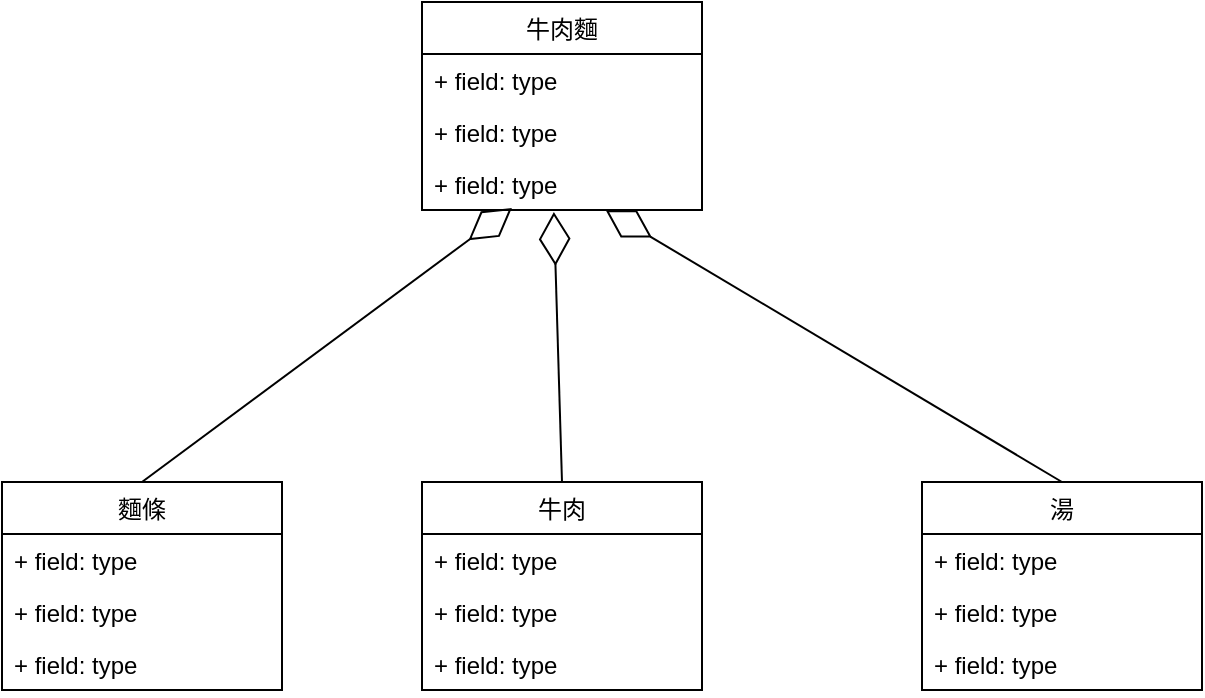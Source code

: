 <mxfile version="17.4.5" type="device" pages="2"><diagram name="聚合" id="b5b7bab2-c9e2-2cf4-8b2a-24fd1a2a6d21"><mxGraphModel dx="1422" dy="794" grid="1" gridSize="10" guides="1" tooltips="1" connect="1" arrows="1" fold="1" page="1" pageScale="1" pageWidth="827" pageHeight="1169" background="none" math="0" shadow="0"><root><mxCell id="0"/><mxCell id="1" parent="0"/><mxCell id="Rj8HyhtmXGFSEvjIKAtd-20" value="牛肉麵" style="swimlane;fontStyle=0;childLayout=stackLayout;horizontal=1;startSize=26;fillColor=none;horizontalStack=0;resizeParent=1;resizeParentMax=0;resizeLast=0;collapsible=1;marginBottom=0;" vertex="1" parent="1"><mxGeometry x="300" y="50" width="140" height="104" as="geometry"/></mxCell><mxCell id="Rj8HyhtmXGFSEvjIKAtd-21" value="+ field: type" style="text;strokeColor=none;fillColor=none;align=left;verticalAlign=top;spacingLeft=4;spacingRight=4;overflow=hidden;rotatable=0;points=[[0,0.5],[1,0.5]];portConstraint=eastwest;" vertex="1" parent="Rj8HyhtmXGFSEvjIKAtd-20"><mxGeometry y="26" width="140" height="26" as="geometry"/></mxCell><mxCell id="Rj8HyhtmXGFSEvjIKAtd-22" value="+ field: type" style="text;strokeColor=none;fillColor=none;align=left;verticalAlign=top;spacingLeft=4;spacingRight=4;overflow=hidden;rotatable=0;points=[[0,0.5],[1,0.5]];portConstraint=eastwest;" vertex="1" parent="Rj8HyhtmXGFSEvjIKAtd-20"><mxGeometry y="52" width="140" height="26" as="geometry"/></mxCell><mxCell id="Rj8HyhtmXGFSEvjIKAtd-23" value="+ field: type" style="text;strokeColor=none;fillColor=none;align=left;verticalAlign=top;spacingLeft=4;spacingRight=4;overflow=hidden;rotatable=0;points=[[0,0.5],[1,0.5]];portConstraint=eastwest;" vertex="1" parent="Rj8HyhtmXGFSEvjIKAtd-20"><mxGeometry y="78" width="140" height="26" as="geometry"/></mxCell><mxCell id="Rj8HyhtmXGFSEvjIKAtd-24" value="牛肉" style="swimlane;fontStyle=0;childLayout=stackLayout;horizontal=1;startSize=26;fillColor=none;horizontalStack=0;resizeParent=1;resizeParentMax=0;resizeLast=0;collapsible=1;marginBottom=0;" vertex="1" parent="1"><mxGeometry x="300" y="290" width="140" height="104" as="geometry"/></mxCell><mxCell id="Rj8HyhtmXGFSEvjIKAtd-25" value="+ field: type" style="text;strokeColor=none;fillColor=none;align=left;verticalAlign=top;spacingLeft=4;spacingRight=4;overflow=hidden;rotatable=0;points=[[0,0.5],[1,0.5]];portConstraint=eastwest;" vertex="1" parent="Rj8HyhtmXGFSEvjIKAtd-24"><mxGeometry y="26" width="140" height="26" as="geometry"/></mxCell><mxCell id="Rj8HyhtmXGFSEvjIKAtd-26" value="+ field: type" style="text;strokeColor=none;fillColor=none;align=left;verticalAlign=top;spacingLeft=4;spacingRight=4;overflow=hidden;rotatable=0;points=[[0,0.5],[1,0.5]];portConstraint=eastwest;" vertex="1" parent="Rj8HyhtmXGFSEvjIKAtd-24"><mxGeometry y="52" width="140" height="26" as="geometry"/></mxCell><mxCell id="Rj8HyhtmXGFSEvjIKAtd-27" value="+ field: type" style="text;strokeColor=none;fillColor=none;align=left;verticalAlign=top;spacingLeft=4;spacingRight=4;overflow=hidden;rotatable=0;points=[[0,0.5],[1,0.5]];portConstraint=eastwest;" vertex="1" parent="Rj8HyhtmXGFSEvjIKAtd-24"><mxGeometry y="78" width="140" height="26" as="geometry"/></mxCell><mxCell id="Rj8HyhtmXGFSEvjIKAtd-28" value="麵條" style="swimlane;fontStyle=0;childLayout=stackLayout;horizontal=1;startSize=26;fillColor=none;horizontalStack=0;resizeParent=1;resizeParentMax=0;resizeLast=0;collapsible=1;marginBottom=0;" vertex="1" parent="1"><mxGeometry x="90" y="290" width="140" height="104" as="geometry"/></mxCell><mxCell id="Rj8HyhtmXGFSEvjIKAtd-29" value="+ field: type" style="text;strokeColor=none;fillColor=none;align=left;verticalAlign=top;spacingLeft=4;spacingRight=4;overflow=hidden;rotatable=0;points=[[0,0.5],[1,0.5]];portConstraint=eastwest;" vertex="1" parent="Rj8HyhtmXGFSEvjIKAtd-28"><mxGeometry y="26" width="140" height="26" as="geometry"/></mxCell><mxCell id="Rj8HyhtmXGFSEvjIKAtd-30" value="+ field: type" style="text;strokeColor=none;fillColor=none;align=left;verticalAlign=top;spacingLeft=4;spacingRight=4;overflow=hidden;rotatable=0;points=[[0,0.5],[1,0.5]];portConstraint=eastwest;" vertex="1" parent="Rj8HyhtmXGFSEvjIKAtd-28"><mxGeometry y="52" width="140" height="26" as="geometry"/></mxCell><mxCell id="Rj8HyhtmXGFSEvjIKAtd-31" value="+ field: type" style="text;strokeColor=none;fillColor=none;align=left;verticalAlign=top;spacingLeft=4;spacingRight=4;overflow=hidden;rotatable=0;points=[[0,0.5],[1,0.5]];portConstraint=eastwest;" vertex="1" parent="Rj8HyhtmXGFSEvjIKAtd-28"><mxGeometry y="78" width="140" height="26" as="geometry"/></mxCell><mxCell id="Rj8HyhtmXGFSEvjIKAtd-32" value="湯" style="swimlane;fontStyle=0;childLayout=stackLayout;horizontal=1;startSize=26;fillColor=none;horizontalStack=0;resizeParent=1;resizeParentMax=0;resizeLast=0;collapsible=1;marginBottom=0;" vertex="1" parent="1"><mxGeometry x="550" y="290" width="140" height="104" as="geometry"/></mxCell><mxCell id="Rj8HyhtmXGFSEvjIKAtd-33" value="+ field: type" style="text;strokeColor=none;fillColor=none;align=left;verticalAlign=top;spacingLeft=4;spacingRight=4;overflow=hidden;rotatable=0;points=[[0,0.5],[1,0.5]];portConstraint=eastwest;" vertex="1" parent="Rj8HyhtmXGFSEvjIKAtd-32"><mxGeometry y="26" width="140" height="26" as="geometry"/></mxCell><mxCell id="Rj8HyhtmXGFSEvjIKAtd-34" value="+ field: type" style="text;strokeColor=none;fillColor=none;align=left;verticalAlign=top;spacingLeft=4;spacingRight=4;overflow=hidden;rotatable=0;points=[[0,0.5],[1,0.5]];portConstraint=eastwest;" vertex="1" parent="Rj8HyhtmXGFSEvjIKAtd-32"><mxGeometry y="52" width="140" height="26" as="geometry"/></mxCell><mxCell id="Rj8HyhtmXGFSEvjIKAtd-35" value="+ field: type" style="text;strokeColor=none;fillColor=none;align=left;verticalAlign=top;spacingLeft=4;spacingRight=4;overflow=hidden;rotatable=0;points=[[0,0.5],[1,0.5]];portConstraint=eastwest;" vertex="1" parent="Rj8HyhtmXGFSEvjIKAtd-32"><mxGeometry y="78" width="140" height="26" as="geometry"/></mxCell><mxCell id="Rj8HyhtmXGFSEvjIKAtd-38" value="" style="endArrow=diamondThin;endFill=0;endSize=24;html=1;rounded=0;entryX=0.321;entryY=0.962;entryDx=0;entryDy=0;entryPerimeter=0;exitX=0.5;exitY=0;exitDx=0;exitDy=0;" edge="1" parent="1" source="Rj8HyhtmXGFSEvjIKAtd-28" target="Rj8HyhtmXGFSEvjIKAtd-23"><mxGeometry width="160" relative="1" as="geometry"><mxPoint x="330" y="380" as="sourcePoint"/><mxPoint x="490" y="380" as="targetPoint"/></mxGeometry></mxCell><mxCell id="Rj8HyhtmXGFSEvjIKAtd-39" value="" style="endArrow=diamondThin;endFill=0;endSize=24;html=1;rounded=0;exitX=0.5;exitY=0;exitDx=0;exitDy=0;" edge="1" parent="1" source="Rj8HyhtmXGFSEvjIKAtd-32" target="Rj8HyhtmXGFSEvjIKAtd-23"><mxGeometry width="160" relative="1" as="geometry"><mxPoint x="170" y="300" as="sourcePoint"/><mxPoint x="384.96" y="226.99" as="targetPoint"/></mxGeometry></mxCell><mxCell id="Rj8HyhtmXGFSEvjIKAtd-40" value="" style="endArrow=diamondThin;endFill=0;endSize=24;html=1;rounded=0;entryX=0.471;entryY=1.038;entryDx=0;entryDy=0;entryPerimeter=0;exitX=0.5;exitY=0;exitDx=0;exitDy=0;" edge="1" parent="1" source="Rj8HyhtmXGFSEvjIKAtd-24" target="Rj8HyhtmXGFSEvjIKAtd-23"><mxGeometry width="160" relative="1" as="geometry"><mxPoint x="180" y="310" as="sourcePoint"/><mxPoint x="394.96" y="236.99" as="targetPoint"/></mxGeometry></mxCell></root></mxGraphModel></diagram><diagram id="y57ESgfZo5Q0gPeMH4wc" name="組合"><mxGraphModel dx="1422" dy="794" grid="1" gridSize="10" guides="1" tooltips="1" connect="1" arrows="1" fold="1" page="1" pageScale="1" pageWidth="827" pageHeight="1169" math="0" shadow="0"><root><mxCell id="CHDtnuDMMGn6DQg8g9th-0"/><mxCell id="CHDtnuDMMGn6DQg8g9th-1" parent="CHDtnuDMMGn6DQg8g9th-0"/><mxCell id="ppMqJL1fIIrlj1UrvfIF-0" value="牛" style="swimlane;fontStyle=0;childLayout=stackLayout;horizontal=1;startSize=26;fillColor=none;horizontalStack=0;resizeParent=1;resizeParentMax=0;resizeLast=0;collapsible=1;marginBottom=0;" vertex="1" parent="CHDtnuDMMGn6DQg8g9th-1"><mxGeometry x="370" y="40" width="140" height="104" as="geometry"/></mxCell><mxCell id="ppMqJL1fIIrlj1UrvfIF-1" value="+ field: type" style="text;strokeColor=none;fillColor=none;align=left;verticalAlign=top;spacingLeft=4;spacingRight=4;overflow=hidden;rotatable=0;points=[[0,0.5],[1,0.5]];portConstraint=eastwest;" vertex="1" parent="ppMqJL1fIIrlj1UrvfIF-0"><mxGeometry y="26" width="140" height="26" as="geometry"/></mxCell><mxCell id="ppMqJL1fIIrlj1UrvfIF-2" value="+ field: type" style="text;strokeColor=none;fillColor=none;align=left;verticalAlign=top;spacingLeft=4;spacingRight=4;overflow=hidden;rotatable=0;points=[[0,0.5],[1,0.5]];portConstraint=eastwest;" vertex="1" parent="ppMqJL1fIIrlj1UrvfIF-0"><mxGeometry y="52" width="140" height="26" as="geometry"/></mxCell><mxCell id="ppMqJL1fIIrlj1UrvfIF-3" value="+ field: type" style="text;strokeColor=none;fillColor=none;align=left;verticalAlign=top;spacingLeft=4;spacingRight=4;overflow=hidden;rotatable=0;points=[[0,0.5],[1,0.5]];portConstraint=eastwest;" vertex="1" parent="ppMqJL1fIIrlj1UrvfIF-0"><mxGeometry y="78" width="140" height="26" as="geometry"/></mxCell><mxCell id="ppMqJL1fIIrlj1UrvfIF-4" value="肉" style="swimlane;fontStyle=0;childLayout=stackLayout;horizontal=1;startSize=26;fillColor=none;horizontalStack=0;resizeParent=1;resizeParentMax=0;resizeLast=0;collapsible=1;marginBottom=0;" vertex="1" parent="CHDtnuDMMGn6DQg8g9th-1"><mxGeometry x="370" y="280" width="140" height="104" as="geometry"/></mxCell><mxCell id="ppMqJL1fIIrlj1UrvfIF-5" value="+ field: type" style="text;strokeColor=none;fillColor=none;align=left;verticalAlign=top;spacingLeft=4;spacingRight=4;overflow=hidden;rotatable=0;points=[[0,0.5],[1,0.5]];portConstraint=eastwest;" vertex="1" parent="ppMqJL1fIIrlj1UrvfIF-4"><mxGeometry y="26" width="140" height="26" as="geometry"/></mxCell><mxCell id="ppMqJL1fIIrlj1UrvfIF-6" value="+ field: type" style="text;strokeColor=none;fillColor=none;align=left;verticalAlign=top;spacingLeft=4;spacingRight=4;overflow=hidden;rotatable=0;points=[[0,0.5],[1,0.5]];portConstraint=eastwest;" vertex="1" parent="ppMqJL1fIIrlj1UrvfIF-4"><mxGeometry y="52" width="140" height="26" as="geometry"/></mxCell><mxCell id="ppMqJL1fIIrlj1UrvfIF-7" value="+ field: type" style="text;strokeColor=none;fillColor=none;align=left;verticalAlign=top;spacingLeft=4;spacingRight=4;overflow=hidden;rotatable=0;points=[[0,0.5],[1,0.5]];portConstraint=eastwest;" vertex="1" parent="ppMqJL1fIIrlj1UrvfIF-4"><mxGeometry y="78" width="140" height="26" as="geometry"/></mxCell><mxCell id="ppMqJL1fIIrlj1UrvfIF-8" value="" style="endArrow=diamondThin;endFill=0;endSize=24;html=1;rounded=0;entryX=0.471;entryY=1.038;entryDx=0;entryDy=0;entryPerimeter=0;exitX=0.5;exitY=0;exitDx=0;exitDy=0;" edge="1" parent="CHDtnuDMMGn6DQg8g9th-1" source="ppMqJL1fIIrlj1UrvfIF-4" target="ppMqJL1fIIrlj1UrvfIF-3"><mxGeometry width="160" relative="1" as="geometry"><mxPoint x="180" y="310" as="sourcePoint"/><mxPoint x="394.96" y="236.99" as="targetPoint"/></mxGeometry></mxCell><mxCell id="ppMqJL1fIIrlj1UrvfIF-9" value="肌肉細胞" style="swimlane;fontStyle=0;childLayout=stackLayout;horizontal=1;startSize=26;fillColor=none;horizontalStack=0;resizeParent=1;resizeParentMax=0;resizeLast=0;collapsible=1;marginBottom=0;" vertex="1" parent="CHDtnuDMMGn6DQg8g9th-1"><mxGeometry x="300" y="500" width="140" height="104" as="geometry"/></mxCell><mxCell id="ppMqJL1fIIrlj1UrvfIF-10" value="+ field: type" style="text;strokeColor=none;fillColor=none;align=left;verticalAlign=top;spacingLeft=4;spacingRight=4;overflow=hidden;rotatable=0;points=[[0,0.5],[1,0.5]];portConstraint=eastwest;" vertex="1" parent="ppMqJL1fIIrlj1UrvfIF-9"><mxGeometry y="26" width="140" height="26" as="geometry"/></mxCell><mxCell id="ppMqJL1fIIrlj1UrvfIF-11" value="+ field: type" style="text;strokeColor=none;fillColor=none;align=left;verticalAlign=top;spacingLeft=4;spacingRight=4;overflow=hidden;rotatable=0;points=[[0,0.5],[1,0.5]];portConstraint=eastwest;" vertex="1" parent="ppMqJL1fIIrlj1UrvfIF-9"><mxGeometry y="52" width="140" height="26" as="geometry"/></mxCell><mxCell id="ppMqJL1fIIrlj1UrvfIF-12" value="+ field: type" style="text;strokeColor=none;fillColor=none;align=left;verticalAlign=top;spacingLeft=4;spacingRight=4;overflow=hidden;rotatable=0;points=[[0,0.5],[1,0.5]];portConstraint=eastwest;" vertex="1" parent="ppMqJL1fIIrlj1UrvfIF-9"><mxGeometry y="78" width="140" height="26" as="geometry"/></mxCell><mxCell id="ppMqJL1fIIrlj1UrvfIF-13" value="" style="endArrow=diamondThin;endFill=0;endSize=24;html=1;rounded=0;exitX=0.5;exitY=0;exitDx=0;exitDy=0;" edge="1" parent="CHDtnuDMMGn6DQg8g9th-1" source="ppMqJL1fIIrlj1UrvfIF-9" target="ppMqJL1fIIrlj1UrvfIF-7"><mxGeometry width="160" relative="1" as="geometry"><mxPoint x="380" y="300" as="sourcePoint"/><mxPoint x="375.94" y="164.988" as="targetPoint"/></mxGeometry></mxCell><mxCell id="ppMqJL1fIIrlj1UrvfIF-14" value="器官" style="swimlane;fontStyle=0;childLayout=stackLayout;horizontal=1;startSize=26;fillColor=none;horizontalStack=0;resizeParent=1;resizeParentMax=0;resizeLast=0;collapsible=1;marginBottom=0;" vertex="1" parent="CHDtnuDMMGn6DQg8g9th-1"><mxGeometry x="530" y="280" width="140" height="104" as="geometry"/></mxCell><mxCell id="ppMqJL1fIIrlj1UrvfIF-15" value="+ field: type" style="text;strokeColor=none;fillColor=none;align=left;verticalAlign=top;spacingLeft=4;spacingRight=4;overflow=hidden;rotatable=0;points=[[0,0.5],[1,0.5]];portConstraint=eastwest;" vertex="1" parent="ppMqJL1fIIrlj1UrvfIF-14"><mxGeometry y="26" width="140" height="26" as="geometry"/></mxCell><mxCell id="ppMqJL1fIIrlj1UrvfIF-16" value="+ field: type" style="text;strokeColor=none;fillColor=none;align=left;verticalAlign=top;spacingLeft=4;spacingRight=4;overflow=hidden;rotatable=0;points=[[0,0.5],[1,0.5]];portConstraint=eastwest;" vertex="1" parent="ppMqJL1fIIrlj1UrvfIF-14"><mxGeometry y="52" width="140" height="26" as="geometry"/></mxCell><mxCell id="ppMqJL1fIIrlj1UrvfIF-17" value="+ field: type" style="text;strokeColor=none;fillColor=none;align=left;verticalAlign=top;spacingLeft=4;spacingRight=4;overflow=hidden;rotatable=0;points=[[0,0.5],[1,0.5]];portConstraint=eastwest;" vertex="1" parent="ppMqJL1fIIrlj1UrvfIF-14"><mxGeometry y="78" width="140" height="26" as="geometry"/></mxCell><mxCell id="ppMqJL1fIIrlj1UrvfIF-18" value="" style="endArrow=diamondThin;endFill=0;endSize=24;html=1;rounded=0;exitX=0.5;exitY=0;exitDx=0;exitDy=0;" edge="1" parent="CHDtnuDMMGn6DQg8g9th-1" source="ppMqJL1fIIrlj1UrvfIF-14" target="ppMqJL1fIIrlj1UrvfIF-3"><mxGeometry width="160" relative="1" as="geometry"><mxPoint x="560" y="296" as="sourcePoint"/><mxPoint x="550" y="380" as="targetPoint"/></mxGeometry></mxCell><mxCell id="ppMqJL1fIIrlj1UrvfIF-23" value="細胞" style="swimlane;fontStyle=0;childLayout=stackLayout;horizontal=1;startSize=26;fillColor=none;horizontalStack=0;resizeParent=1;resizeParentMax=0;resizeLast=0;collapsible=1;marginBottom=0;" vertex="1" parent="CHDtnuDMMGn6DQg8g9th-1"><mxGeometry x="530" y="500" width="140" height="104" as="geometry"/></mxCell><mxCell id="ppMqJL1fIIrlj1UrvfIF-24" value="+ field: type" style="text;strokeColor=none;fillColor=none;align=left;verticalAlign=top;spacingLeft=4;spacingRight=4;overflow=hidden;rotatable=0;points=[[0,0.5],[1,0.5]];portConstraint=eastwest;" vertex="1" parent="ppMqJL1fIIrlj1UrvfIF-23"><mxGeometry y="26" width="140" height="26" as="geometry"/></mxCell><mxCell id="ppMqJL1fIIrlj1UrvfIF-25" value="+ field: type" style="text;strokeColor=none;fillColor=none;align=left;verticalAlign=top;spacingLeft=4;spacingRight=4;overflow=hidden;rotatable=0;points=[[0,0.5],[1,0.5]];portConstraint=eastwest;" vertex="1" parent="ppMqJL1fIIrlj1UrvfIF-23"><mxGeometry y="52" width="140" height="26" as="geometry"/></mxCell><mxCell id="ppMqJL1fIIrlj1UrvfIF-26" value="+ field: type" style="text;strokeColor=none;fillColor=none;align=left;verticalAlign=top;spacingLeft=4;spacingRight=4;overflow=hidden;rotatable=0;points=[[0,0.5],[1,0.5]];portConstraint=eastwest;" vertex="1" parent="ppMqJL1fIIrlj1UrvfIF-23"><mxGeometry y="78" width="140" height="26" as="geometry"/></mxCell><mxCell id="ppMqJL1fIIrlj1UrvfIF-27" value="" style="endArrow=diamondThin;endFill=0;endSize=24;html=1;rounded=0;exitX=0.5;exitY=0;exitDx=0;exitDy=0;entryX=0.486;entryY=1.077;entryDx=0;entryDy=0;entryPerimeter=0;" edge="1" parent="CHDtnuDMMGn6DQg8g9th-1" source="ppMqJL1fIIrlj1UrvfIF-23" target="ppMqJL1fIIrlj1UrvfIF-17"><mxGeometry width="160" relative="1" as="geometry"><mxPoint x="610" y="300" as="sourcePoint"/><mxPoint x="662.946" y="384" as="targetPoint"/></mxGeometry></mxCell></root></mxGraphModel></diagram></mxfile>